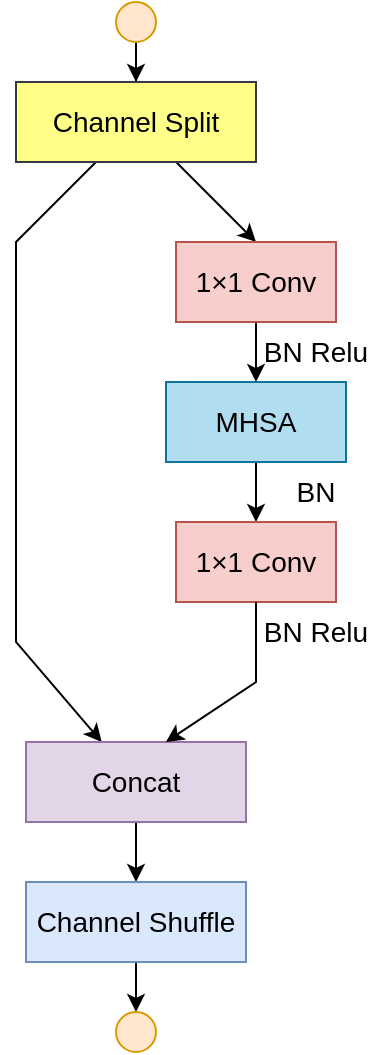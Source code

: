 <mxfile version="21.0.6" type="github">
  <diagram name="第 1 页" id="aaP3GK_jZ9bU11ert6XZ">
    <mxGraphModel dx="1064" dy="499" grid="1" gridSize="10" guides="1" tooltips="1" connect="1" arrows="1" fold="1" page="1" pageScale="1" pageWidth="827" pageHeight="1169" math="0" shadow="0">
      <root>
        <mxCell id="0" />
        <mxCell id="1" parent="0" />
        <mxCell id="LwNLeqrQ99i-evR5qnPA-25" value="" style="edgeStyle=orthogonalEdgeStyle;rounded=0;orthogonalLoop=1;jettySize=auto;html=1;" edge="1" parent="1" source="LwNLeqrQ99i-evR5qnPA-1" target="LwNLeqrQ99i-evR5qnPA-24">
          <mxGeometry relative="1" as="geometry" />
        </mxCell>
        <mxCell id="LwNLeqrQ99i-evR5qnPA-1" value="" style="ellipse;whiteSpace=wrap;html=1;aspect=fixed;fillColor=#ffe6cc;strokeColor=#d79b00;" vertex="1" parent="1">
          <mxGeometry x="120" y="60" width="20" height="20" as="geometry" />
        </mxCell>
        <mxCell id="LwNLeqrQ99i-evR5qnPA-2" value="" style="endArrow=classic;html=1;rounded=0;exitX=0.667;exitY=1;exitDx=0;exitDy=0;entryX=0.5;entryY=0;entryDx=0;entryDy=0;exitPerimeter=0;" edge="1" parent="1" source="LwNLeqrQ99i-evR5qnPA-24" target="LwNLeqrQ99i-evR5qnPA-3">
          <mxGeometry width="50" height="50" relative="1" as="geometry">
            <mxPoint x="130" y="145" as="sourcePoint" />
            <mxPoint x="170" y="215" as="targetPoint" />
            <Array as="points" />
          </mxGeometry>
        </mxCell>
        <mxCell id="LwNLeqrQ99i-evR5qnPA-5" value="" style="edgeStyle=orthogonalEdgeStyle;rounded=0;orthogonalLoop=1;jettySize=auto;html=1;" edge="1" parent="1" source="LwNLeqrQ99i-evR5qnPA-3" target="LwNLeqrQ99i-evR5qnPA-4">
          <mxGeometry relative="1" as="geometry" />
        </mxCell>
        <mxCell id="LwNLeqrQ99i-evR5qnPA-3" value="&lt;font style=&quot;font-size: 14px;&quot;&gt;1×1 Conv&lt;/font&gt;" style="rounded=0;whiteSpace=wrap;html=1;fillColor=#f8cecc;strokeColor=#b85450;" vertex="1" parent="1">
          <mxGeometry x="150" y="180" width="80" height="40" as="geometry" />
        </mxCell>
        <mxCell id="LwNLeqrQ99i-evR5qnPA-7" value="" style="edgeStyle=orthogonalEdgeStyle;rounded=0;orthogonalLoop=1;jettySize=auto;html=1;" edge="1" parent="1" source="LwNLeqrQ99i-evR5qnPA-4" target="LwNLeqrQ99i-evR5qnPA-6">
          <mxGeometry relative="1" as="geometry" />
        </mxCell>
        <mxCell id="LwNLeqrQ99i-evR5qnPA-4" value="&lt;font style=&quot;font-size: 14px;&quot;&gt;MHSA&lt;br&gt;&lt;/font&gt;" style="rounded=0;whiteSpace=wrap;html=1;fillColor=#b1ddf0;strokeColor=#10739e;" vertex="1" parent="1">
          <mxGeometry x="145" y="250" width="90" height="40" as="geometry" />
        </mxCell>
        <mxCell id="LwNLeqrQ99i-evR5qnPA-6" value="&lt;font style=&quot;font-size: 14px;&quot;&gt;1×1 Conv&lt;/font&gt;" style="rounded=0;whiteSpace=wrap;html=1;fillColor=#f8cecc;strokeColor=#b85450;" vertex="1" parent="1">
          <mxGeometry x="150" y="320" width="80" height="40" as="geometry" />
        </mxCell>
        <mxCell id="LwNLeqrQ99i-evR5qnPA-8" value="" style="endArrow=classic;html=1;rounded=0;" edge="1" parent="1" target="LwNLeqrQ99i-evR5qnPA-12">
          <mxGeometry width="50" height="50" relative="1" as="geometry">
            <mxPoint x="110" y="140" as="sourcePoint" />
            <mxPoint x="80" y="400" as="targetPoint" />
            <Array as="points">
              <mxPoint x="70" y="180" />
              <mxPoint x="70" y="380" />
            </Array>
          </mxGeometry>
        </mxCell>
        <mxCell id="LwNLeqrQ99i-evR5qnPA-16" value="" style="edgeStyle=orthogonalEdgeStyle;rounded=0;orthogonalLoop=1;jettySize=auto;html=1;" edge="1" parent="1" source="LwNLeqrQ99i-evR5qnPA-12" target="LwNLeqrQ99i-evR5qnPA-15">
          <mxGeometry relative="1" as="geometry" />
        </mxCell>
        <mxCell id="LwNLeqrQ99i-evR5qnPA-12" value="&lt;font style=&quot;font-size: 14px;&quot;&gt;Concat&lt;/font&gt;" style="rounded=0;whiteSpace=wrap;html=1;fillColor=#e1d5e7;strokeColor=#9673a6;" vertex="1" parent="1">
          <mxGeometry x="75" y="430" width="110" height="40" as="geometry" />
        </mxCell>
        <mxCell id="LwNLeqrQ99i-evR5qnPA-18" value="" style="edgeStyle=orthogonalEdgeStyle;rounded=0;orthogonalLoop=1;jettySize=auto;html=1;" edge="1" parent="1" source="LwNLeqrQ99i-evR5qnPA-15" target="LwNLeqrQ99i-evR5qnPA-17">
          <mxGeometry relative="1" as="geometry" />
        </mxCell>
        <mxCell id="LwNLeqrQ99i-evR5qnPA-15" value="&lt;font style=&quot;font-size: 14px;&quot;&gt;Channel Shuffle&lt;/font&gt;" style="whiteSpace=wrap;html=1;fillColor=#dae8fc;strokeColor=#6c8ebf;rounded=0;" vertex="1" parent="1">
          <mxGeometry x="75" y="500" width="110" height="40" as="geometry" />
        </mxCell>
        <mxCell id="LwNLeqrQ99i-evR5qnPA-17" value="" style="ellipse;whiteSpace=wrap;html=1;aspect=fixed;fillColor=#ffe6cc;strokeColor=#d79b00;" vertex="1" parent="1">
          <mxGeometry x="120" y="565" width="20" height="20" as="geometry" />
        </mxCell>
        <mxCell id="LwNLeqrQ99i-evR5qnPA-19" value="&lt;font style=&quot;font-size: 14px;&quot;&gt;BN Relu&lt;/font&gt;" style="text;html=1;strokeColor=none;fillColor=none;align=center;verticalAlign=middle;whiteSpace=wrap;rounded=0;" vertex="1" parent="1">
          <mxGeometry x="190" y="220" width="60" height="30" as="geometry" />
        </mxCell>
        <mxCell id="LwNLeqrQ99i-evR5qnPA-20" value="&lt;font style=&quot;font-size: 14px;&quot;&gt;BN Relu&lt;/font&gt;" style="text;html=1;strokeColor=none;fillColor=none;align=center;verticalAlign=middle;whiteSpace=wrap;rounded=0;" vertex="1" parent="1">
          <mxGeometry x="190" y="360" width="60" height="30" as="geometry" />
        </mxCell>
        <mxCell id="LwNLeqrQ99i-evR5qnPA-21" value="&lt;font style=&quot;font-size: 14px;&quot;&gt;BN&lt;/font&gt;" style="text;html=1;strokeColor=none;fillColor=none;align=center;verticalAlign=middle;whiteSpace=wrap;rounded=0;" vertex="1" parent="1">
          <mxGeometry x="190" y="290" width="60" height="30" as="geometry" />
        </mxCell>
        <mxCell id="LwNLeqrQ99i-evR5qnPA-24" value="&lt;font style=&quot;font-size: 14px;&quot;&gt;Channel Split&lt;/font&gt;" style="rounded=0;whiteSpace=wrap;html=1;fillColor=#ffff88;strokeColor=#36393d;" vertex="1" parent="1">
          <mxGeometry x="70" y="100" width="120" height="40" as="geometry" />
        </mxCell>
        <mxCell id="LwNLeqrQ99i-evR5qnPA-30" value="" style="endArrow=classic;html=1;rounded=0;entryX=0.636;entryY=0;entryDx=0;entryDy=0;entryPerimeter=0;exitX=0.5;exitY=1;exitDx=0;exitDy=0;" edge="1" parent="1" source="LwNLeqrQ99i-evR5qnPA-6" target="LwNLeqrQ99i-evR5qnPA-12">
          <mxGeometry width="50" height="50" relative="1" as="geometry">
            <mxPoint x="190" y="420" as="sourcePoint" />
            <mxPoint x="300" y="440" as="targetPoint" />
            <Array as="points">
              <mxPoint x="190" y="400" />
            </Array>
          </mxGeometry>
        </mxCell>
      </root>
    </mxGraphModel>
  </diagram>
</mxfile>
